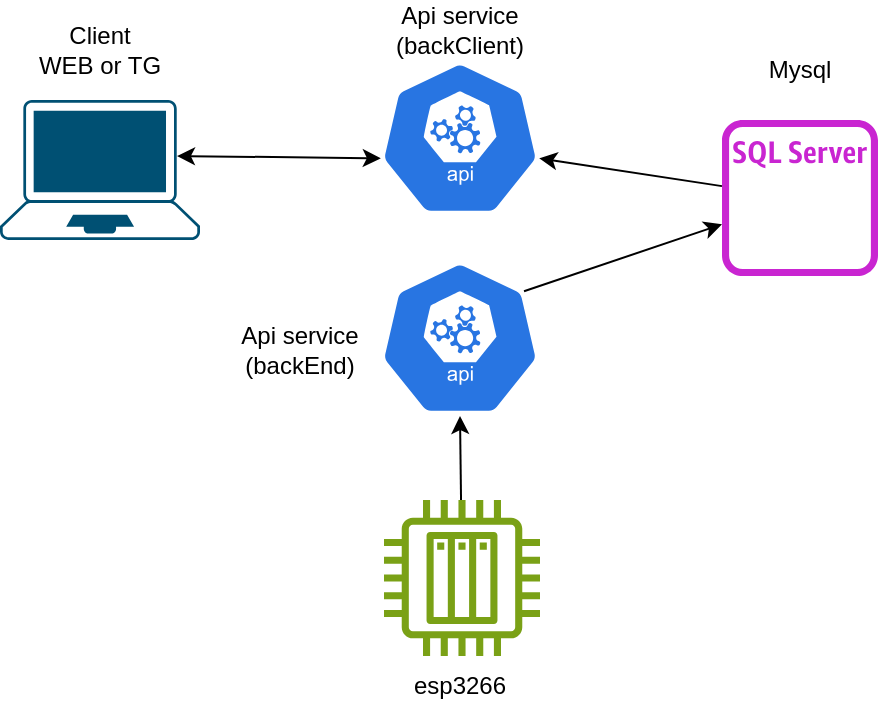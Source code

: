 <mxfile version="22.0.2" type="device">
  <diagram name="Страница — 1" id="NE-Pc5_1FctrbBiEEjLK">
    <mxGraphModel dx="1026" dy="743" grid="1" gridSize="10" guides="1" tooltips="1" connect="1" arrows="1" fold="1" page="1" pageScale="1" pageWidth="1169" pageHeight="827" math="0" shadow="0">
      <root>
        <mxCell id="0" />
        <mxCell id="1" parent="0" />
        <mxCell id="8ABiT16er5zSWz0gKqf--1" value="" style="sketch=0;html=1;dashed=0;whitespace=wrap;fillColor=#2875E2;strokeColor=#ffffff;points=[[0.005,0.63,0],[0.1,0.2,0],[0.9,0.2,0],[0.5,0,0],[0.995,0.63,0],[0.72,0.99,0],[0.5,1,0],[0.28,0.99,0]];verticalLabelPosition=bottom;align=center;verticalAlign=top;shape=mxgraph.kubernetes.icon;prIcon=api" parent="1" vertex="1">
          <mxGeometry x="310" y="140" width="80" height="78" as="geometry" />
        </mxCell>
        <mxCell id="8ABiT16er5zSWz0gKqf--2" value="" style="sketch=0;outlineConnect=0;fontColor=#232F3E;gradientColor=none;fillColor=#C925D1;strokeColor=none;dashed=0;verticalLabelPosition=bottom;verticalAlign=top;align=center;html=1;fontSize=12;fontStyle=0;aspect=fixed;pointerEvents=1;shape=mxgraph.aws4.rds_sql_server_instance_alt;" parent="1" vertex="1">
          <mxGeometry x="481" y="170" width="78" height="78" as="geometry" />
        </mxCell>
        <mxCell id="8ABiT16er5zSWz0gKqf--3" value="" style="endArrow=none;startArrow=classic;html=1;rounded=0;exitX=0.995;exitY=0.63;exitDx=0;exitDy=0;exitPerimeter=0;endFill=0;" parent="1" source="8ABiT16er5zSWz0gKqf--1" target="8ABiT16er5zSWz0gKqf--2" edge="1">
          <mxGeometry width="50" height="50" relative="1" as="geometry">
            <mxPoint x="420" y="330" as="sourcePoint" />
            <mxPoint x="470" y="280" as="targetPoint" />
          </mxGeometry>
        </mxCell>
        <mxCell id="8ABiT16er5zSWz0gKqf--4" value="" style="sketch=0;outlineConnect=0;fontColor=#232F3E;gradientColor=none;fillColor=#7AA116;strokeColor=none;dashed=0;verticalLabelPosition=bottom;verticalAlign=top;align=center;html=1;fontSize=12;fontStyle=0;aspect=fixed;pointerEvents=1;shape=mxgraph.aws4.iot_thing_plc;" parent="1" vertex="1">
          <mxGeometry x="312" y="360" width="78" height="78" as="geometry" />
        </mxCell>
        <mxCell id="8ABiT16er5zSWz0gKqf--5" value="" style="endArrow=classic;html=1;rounded=0;entryX=0.5;entryY=1;entryDx=0;entryDy=0;entryPerimeter=0;" parent="1" source="8ABiT16er5zSWz0gKqf--4" target="7HU7VH4bFdTFS5JMBrKO-1" edge="1">
          <mxGeometry width="50" height="50" relative="1" as="geometry">
            <mxPoint x="230" y="360" as="sourcePoint" />
            <mxPoint x="280" y="310" as="targetPoint" />
          </mxGeometry>
        </mxCell>
        <mxCell id="8ABiT16er5zSWz0gKqf--6" value="esp3266&lt;br&gt;" style="text;html=1;strokeColor=none;fillColor=none;align=center;verticalAlign=middle;whiteSpace=wrap;rounded=0;" parent="1" vertex="1">
          <mxGeometry x="320" y="438" width="60" height="30" as="geometry" />
        </mxCell>
        <mxCell id="8ABiT16er5zSWz0gKqf--7" value="Mysql" style="text;html=1;strokeColor=none;fillColor=none;align=center;verticalAlign=middle;whiteSpace=wrap;rounded=0;" parent="1" vertex="1">
          <mxGeometry x="490" y="130" width="60" height="30" as="geometry" />
        </mxCell>
        <mxCell id="8ABiT16er5zSWz0gKqf--8" value="Api service&lt;br&gt;(backClient)" style="text;html=1;strokeColor=none;fillColor=none;align=center;verticalAlign=middle;whiteSpace=wrap;rounded=0;" parent="1" vertex="1">
          <mxGeometry x="310" y="110" width="80" height="30" as="geometry" />
        </mxCell>
        <mxCell id="8ABiT16er5zSWz0gKqf--9" value="" style="points=[[0.13,0.02,0],[0.5,0,0],[0.87,0.02,0],[0.885,0.4,0],[0.985,0.985,0],[0.5,1,0],[0.015,0.985,0],[0.115,0.4,0]];verticalLabelPosition=bottom;sketch=0;html=1;verticalAlign=top;aspect=fixed;align=center;pointerEvents=1;shape=mxgraph.cisco19.laptop;fillColor=#005073;strokeColor=none;" parent="1" vertex="1">
          <mxGeometry x="120" y="160" width="99.99" height="70" as="geometry" />
        </mxCell>
        <mxCell id="8ABiT16er5zSWz0gKqf--10" value="" style="endArrow=classic;startArrow=classic;html=1;rounded=0;entryX=0.005;entryY=0.63;entryDx=0;entryDy=0;entryPerimeter=0;exitX=0.885;exitY=0.4;exitDx=0;exitDy=0;exitPerimeter=0;" parent="1" source="8ABiT16er5zSWz0gKqf--9" target="8ABiT16er5zSWz0gKqf--1" edge="1">
          <mxGeometry width="50" height="50" relative="1" as="geometry">
            <mxPoint x="240" y="300" as="sourcePoint" />
            <mxPoint x="290" y="250" as="targetPoint" />
          </mxGeometry>
        </mxCell>
        <mxCell id="8ABiT16er5zSWz0gKqf--11" value="Client&lt;br&gt;WEB or TG" style="text;html=1;strokeColor=none;fillColor=none;align=center;verticalAlign=middle;whiteSpace=wrap;rounded=0;" parent="1" vertex="1">
          <mxGeometry x="134.99" y="120" width="70" height="30" as="geometry" />
        </mxCell>
        <mxCell id="7HU7VH4bFdTFS5JMBrKO-1" value="" style="sketch=0;html=1;dashed=0;whitespace=wrap;fillColor=#2875E2;strokeColor=#ffffff;points=[[0.005,0.63,0],[0.1,0.2,0],[0.9,0.2,0],[0.5,0,0],[0.995,0.63,0],[0.72,0.99,0],[0.5,1,0],[0.28,0.99,0]];verticalLabelPosition=bottom;align=center;verticalAlign=top;shape=mxgraph.kubernetes.icon;prIcon=api" vertex="1" parent="1">
          <mxGeometry x="310" y="240" width="80" height="78" as="geometry" />
        </mxCell>
        <mxCell id="7HU7VH4bFdTFS5JMBrKO-2" value="Api service&lt;br&gt;(backEnd)" style="text;html=1;strokeColor=none;fillColor=none;align=center;verticalAlign=middle;whiteSpace=wrap;rounded=0;" vertex="1" parent="1">
          <mxGeometry x="230" y="270" width="80" height="30" as="geometry" />
        </mxCell>
        <mxCell id="7HU7VH4bFdTFS5JMBrKO-4" value="" style="endArrow=none;startArrow=classic;html=1;rounded=0;endFill=0;entryX=0.9;entryY=0.2;entryDx=0;entryDy=0;entryPerimeter=0;" edge="1" parent="1" source="8ABiT16er5zSWz0gKqf--2" target="7HU7VH4bFdTFS5JMBrKO-1">
          <mxGeometry width="50" height="50" relative="1" as="geometry">
            <mxPoint x="379" y="260" as="sourcePoint" />
            <mxPoint x="470" y="260" as="targetPoint" />
          </mxGeometry>
        </mxCell>
      </root>
    </mxGraphModel>
  </diagram>
</mxfile>
